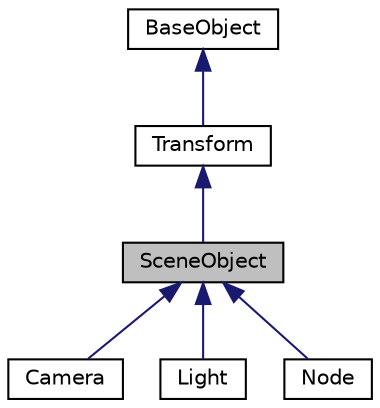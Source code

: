 digraph "SceneObject"
{
 // INTERACTIVE_SVG=YES
 // LATEX_PDF_SIZE
  edge [fontname="Helvetica",fontsize="10",labelfontname="Helvetica",labelfontsize="10"];
  node [fontname="Helvetica",fontsize="10",shape=record];
  Node1 [label="SceneObject",height=0.2,width=0.4,color="black", fillcolor="grey75", style="filled", fontcolor="black",tooltip="Use for objects that residen within a scene"];
  Node2 -> Node1 [dir="back",color="midnightblue",fontsize="10",style="solid",fontname="Helvetica"];
  Node2 [label="Transform",height=0.2,width=0.4,color="black", fillcolor="white", style="filled",URL="$class_transform.html",tooltip="Handles all transformation operations such as scaling, rotating and translating"];
  Node3 -> Node2 [dir="back",color="midnightblue",fontsize="10",style="solid",fontname="Helvetica"];
  Node3 [label="BaseObject",height=0.2,width=0.4,color="black", fillcolor="white", style="filled",URL="$class_base_object.html",tooltip=" "];
  Node1 -> Node4 [dir="back",color="midnightblue",fontsize="10",style="solid",fontname="Helvetica"];
  Node4 [label="Camera",height=0.2,width=0.4,color="black", fillcolor="white", style="filled",URL="$class_camera.html",tooltip="Holds parameters and settings for scene cameras. Viewing parameters and projection setup for the came..."];
  Node1 -> Node5 [dir="back",color="midnightblue",fontsize="10",style="solid",fontname="Helvetica"];
  Node5 [label="Light",height=0.2,width=0.4,color="black", fillcolor="white", style="filled",URL="$class_light.html",tooltip="Holds the parameters that describe a scene light source. Supports for three different types of light ..."];
  Node1 -> Node6 [dir="back",color="midnightblue",fontsize="10",style="solid",fontname="Helvetica"];
  Node6 [label="Node",height=0.2,width=0.4,color="black", fillcolor="white", style="filled",URL="$class_node.html",tooltip="Describes a node in scene. A node can contain an undefined number of meshes and subnodes."];
}
